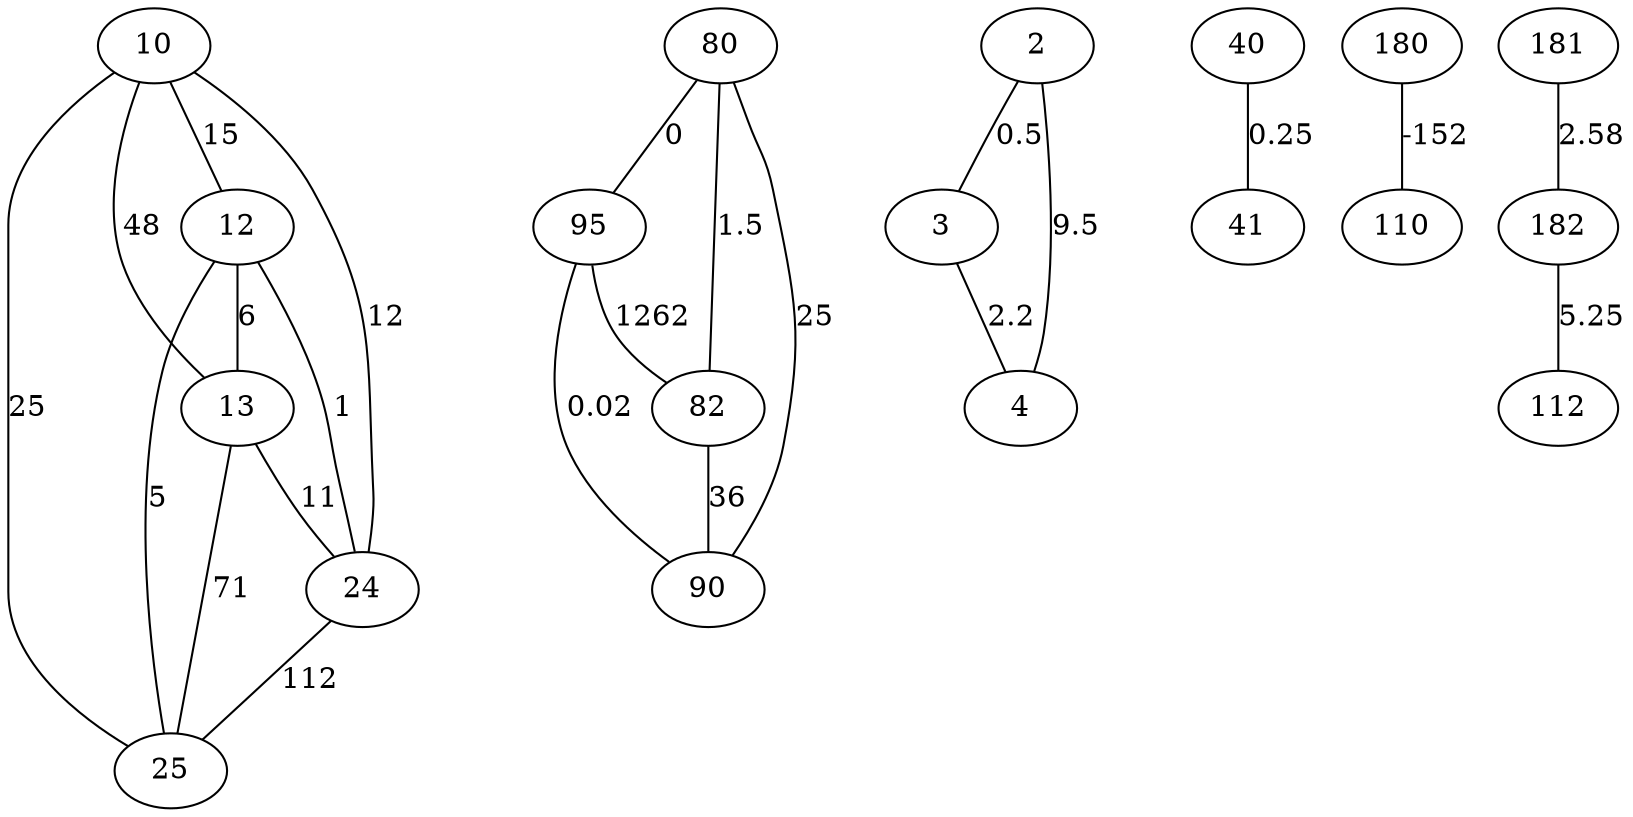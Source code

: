 graph {
    10--12 [label=15];
    10--24 [label=12];
    10--25 [label=25];
    10--13 [label=48];
    12--25 [label=5];
    12--24 [label=1];
    12--13 [label=6];
    13--24 [label=11];
    13--25 [label=71];
    24--25 [label=112];
    80--95 [label=0];
    80--82 [label=1.5];
    80--90 [label=25];
    95--82 [label=1262];
    95--90 [label=0.02];
    82--90 [label=36];
    2--3 [label=0.5];
    2--4 [label=9.5];
    3--4 [label=2.2];
    40--41 [label=0.25];
    180--110 [label=-152];
    181--182 [label=2.58];
    182--112 [label=5.25];
}